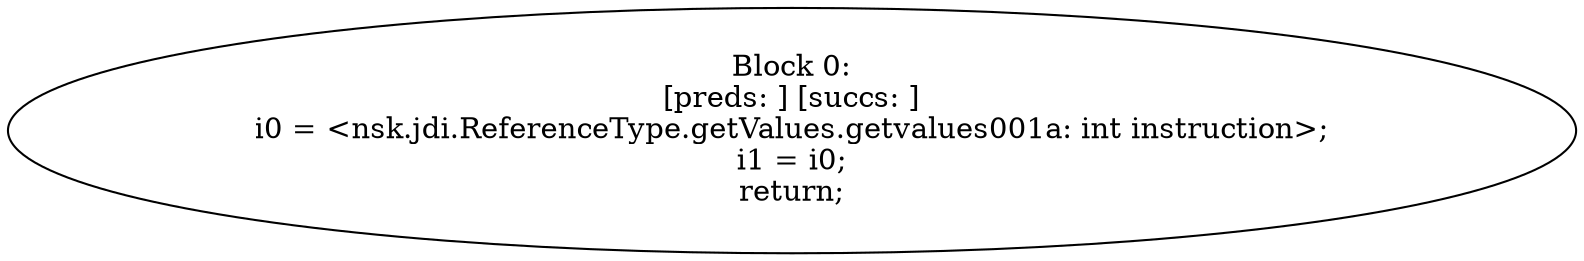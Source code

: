 digraph "unitGraph" {
    "Block 0:
[preds: ] [succs: ]
i0 = <nsk.jdi.ReferenceType.getValues.getvalues001a: int instruction>;
i1 = i0;
return;
"
}
